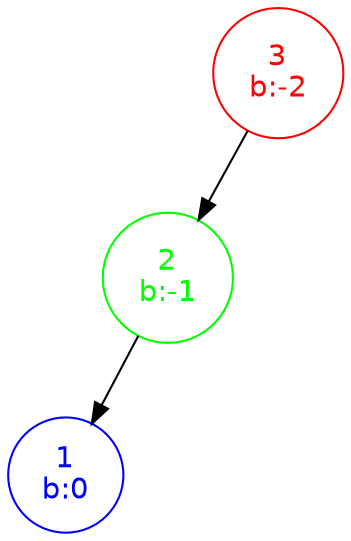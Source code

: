 digraph G {
	graph [fontname = "Helvetica"];
	node [fontname = "Helvetica",shape=circle];
	edge [fontname = "Helvetica"];

	3 [label="3\nb:-2",fontcolor=red];
	2 [label="2\nb:-1",fontcolor=green];
	1 [label="1\nb:0",fontcolor=blue];

	3 [color=red];
	2 [color=green];
	1 [color=blue];

	3 -> 2;
	m3 [label="", width=0.1, style=invis];
	3 -> m3 [style=invis];
	r3 [label="", width=0.1, style=invis];
	3 -> r3 [style=invis];
	{rank=same 2 -> m3 -> r3 [style=invis]};

	2 -> 1;
	l2 [label="", width=0.1, style=invis];
	2 -> l2 [style=invis];
	r2 [label="", width=0.1, style=invis];
	2 -> r2 [style=invis];
	{rank=same 1 -> l2 -> r2 [style=invis]};
}
